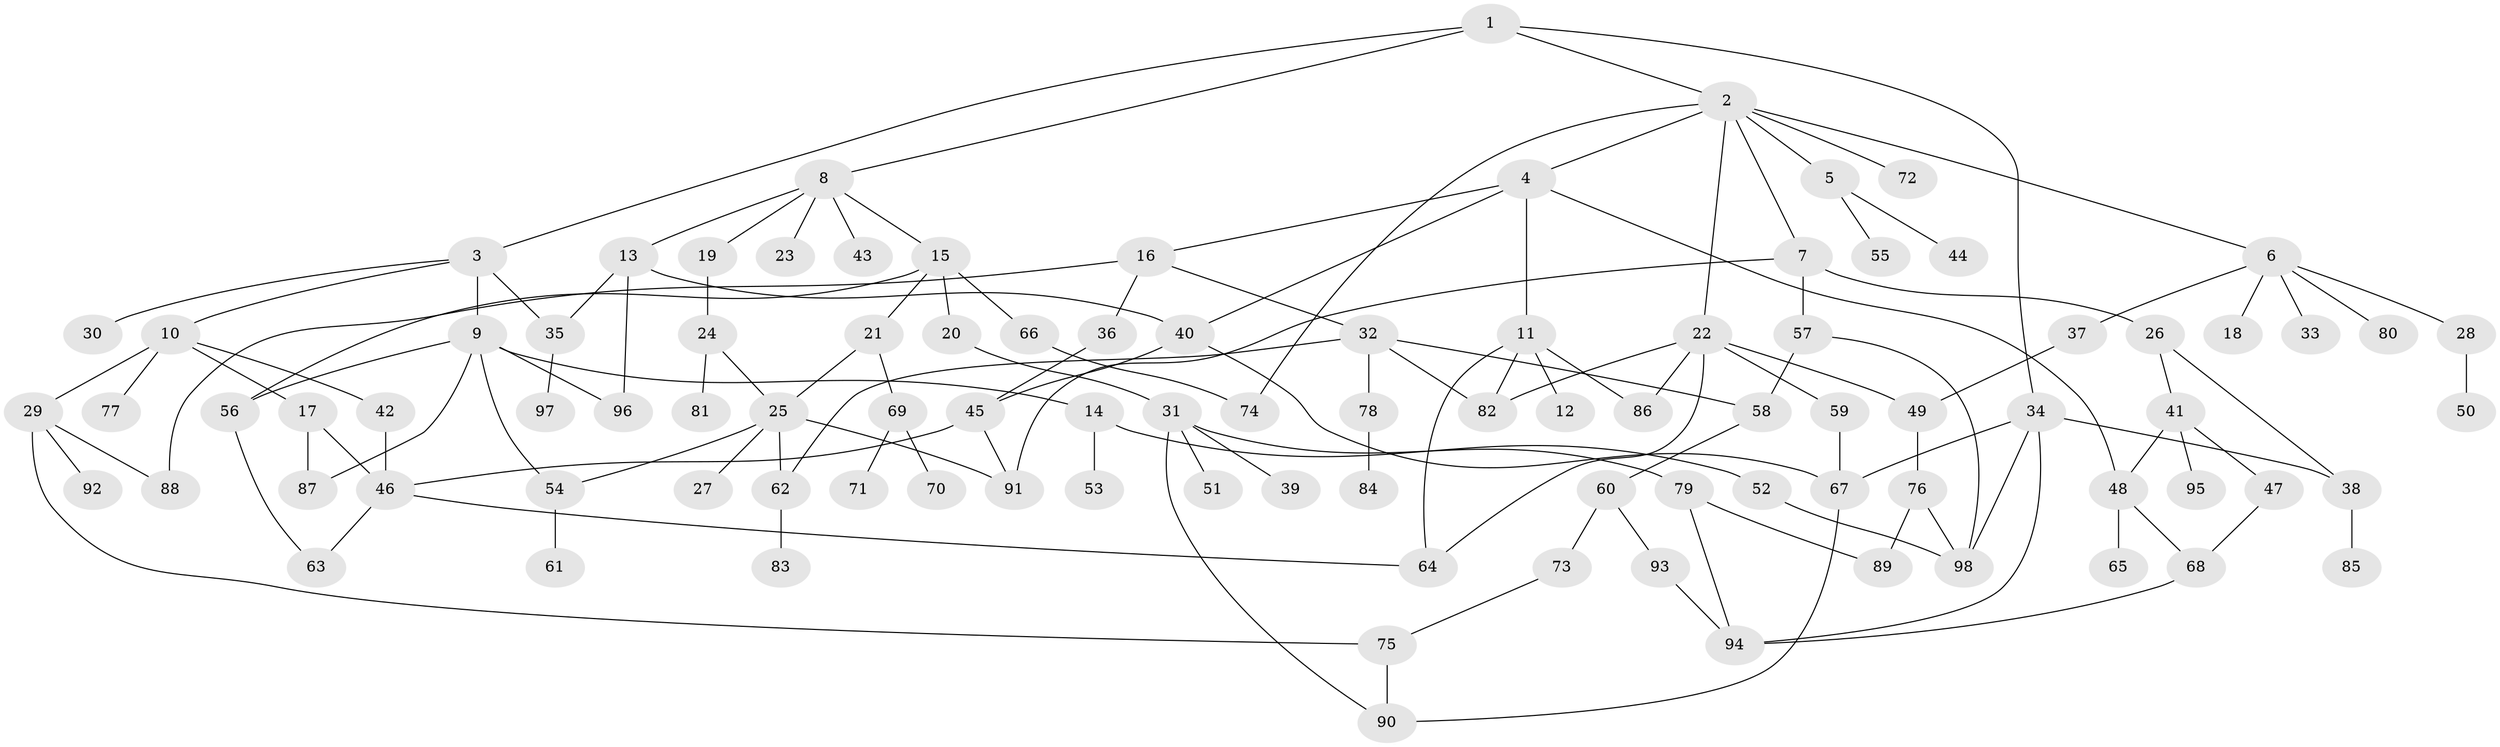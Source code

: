 // Generated by graph-tools (version 1.1) at 2025/33/03/09/25 02:33:59]
// undirected, 98 vertices, 135 edges
graph export_dot {
graph [start="1"]
  node [color=gray90,style=filled];
  1;
  2;
  3;
  4;
  5;
  6;
  7;
  8;
  9;
  10;
  11;
  12;
  13;
  14;
  15;
  16;
  17;
  18;
  19;
  20;
  21;
  22;
  23;
  24;
  25;
  26;
  27;
  28;
  29;
  30;
  31;
  32;
  33;
  34;
  35;
  36;
  37;
  38;
  39;
  40;
  41;
  42;
  43;
  44;
  45;
  46;
  47;
  48;
  49;
  50;
  51;
  52;
  53;
  54;
  55;
  56;
  57;
  58;
  59;
  60;
  61;
  62;
  63;
  64;
  65;
  66;
  67;
  68;
  69;
  70;
  71;
  72;
  73;
  74;
  75;
  76;
  77;
  78;
  79;
  80;
  81;
  82;
  83;
  84;
  85;
  86;
  87;
  88;
  89;
  90;
  91;
  92;
  93;
  94;
  95;
  96;
  97;
  98;
  1 -- 2;
  1 -- 3;
  1 -- 8;
  1 -- 34;
  2 -- 4;
  2 -- 5;
  2 -- 6;
  2 -- 7;
  2 -- 22;
  2 -- 72;
  2 -- 74;
  3 -- 9;
  3 -- 10;
  3 -- 30;
  3 -- 35;
  4 -- 11;
  4 -- 16;
  4 -- 40;
  4 -- 48;
  5 -- 44;
  5 -- 55;
  6 -- 18;
  6 -- 28;
  6 -- 33;
  6 -- 37;
  6 -- 80;
  7 -- 26;
  7 -- 57;
  7 -- 91;
  8 -- 13;
  8 -- 15;
  8 -- 19;
  8 -- 23;
  8 -- 43;
  9 -- 14;
  9 -- 96;
  9 -- 54;
  9 -- 56;
  9 -- 87;
  10 -- 17;
  10 -- 29;
  10 -- 42;
  10 -- 77;
  11 -- 12;
  11 -- 86;
  11 -- 82;
  11 -- 64;
  13 -- 35;
  13 -- 96;
  13 -- 40;
  14 -- 52;
  14 -- 53;
  15 -- 20;
  15 -- 21;
  15 -- 56;
  15 -- 66;
  16 -- 32;
  16 -- 36;
  16 -- 88;
  17 -- 87;
  17 -- 46;
  19 -- 24;
  20 -- 31;
  21 -- 25;
  21 -- 69;
  22 -- 49;
  22 -- 59;
  22 -- 64;
  22 -- 82;
  22 -- 86;
  24 -- 81;
  24 -- 25;
  25 -- 27;
  25 -- 54;
  25 -- 62;
  25 -- 91;
  26 -- 41;
  26 -- 38;
  28 -- 50;
  29 -- 75;
  29 -- 88;
  29 -- 92;
  31 -- 39;
  31 -- 51;
  31 -- 79;
  31 -- 90;
  32 -- 78;
  32 -- 82;
  32 -- 62;
  32 -- 58;
  34 -- 38;
  34 -- 67;
  34 -- 98;
  34 -- 94;
  35 -- 97;
  36 -- 45;
  37 -- 49;
  38 -- 85;
  40 -- 45;
  40 -- 67;
  41 -- 47;
  41 -- 95;
  41 -- 48;
  42 -- 46;
  45 -- 91;
  45 -- 46;
  46 -- 64;
  46 -- 63;
  47 -- 68;
  48 -- 65;
  48 -- 68;
  49 -- 76;
  52 -- 98;
  54 -- 61;
  56 -- 63;
  57 -- 58;
  57 -- 98;
  58 -- 60;
  59 -- 67;
  60 -- 73;
  60 -- 93;
  62 -- 83;
  66 -- 74;
  67 -- 90;
  68 -- 94;
  69 -- 70;
  69 -- 71;
  73 -- 75;
  75 -- 90;
  76 -- 98;
  76 -- 89;
  78 -- 84;
  79 -- 89;
  79 -- 94;
  93 -- 94;
}
